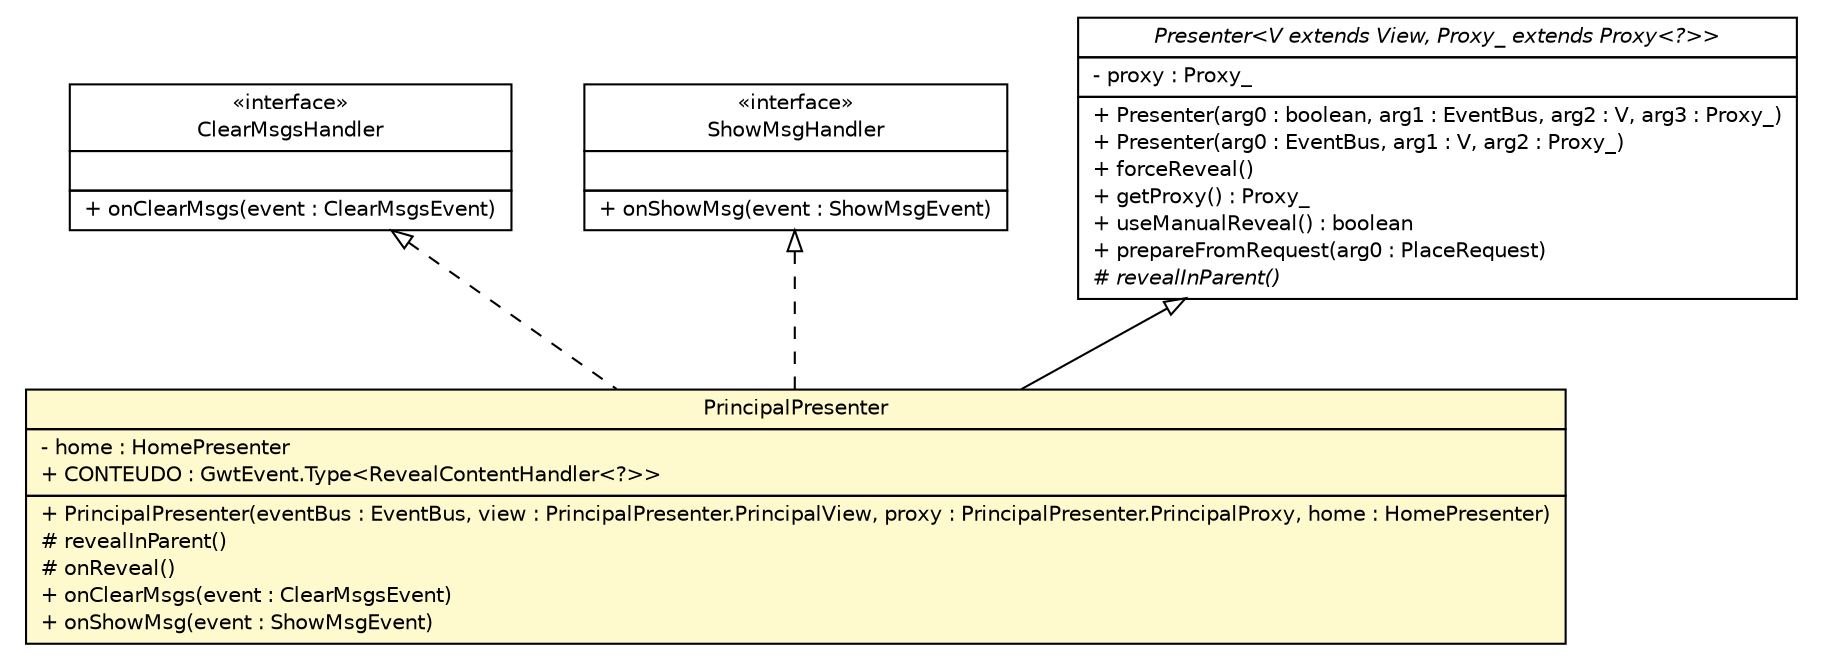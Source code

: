 #!/usr/local/bin/dot
#
# Class diagram 
# Generated by UMLGraph version 5.1 (http://www.umlgraph.org/)
#

digraph G {
	edge [fontname="Helvetica",fontsize=10,labelfontname="Helvetica",labelfontsize=10];
	node [fontname="Helvetica",fontsize=10,shape=plaintext];
	nodesep=0.25;
	ranksep=0.5;
	// br.net.meditec.client.events.ClearMsgsEvent.ClearMsgsHandler
	c5001 [label=<<table title="br.net.meditec.client.events.ClearMsgsEvent.ClearMsgsHandler" border="0" cellborder="1" cellspacing="0" cellpadding="2" port="p" href="../../events/ClearMsgsEvent.ClearMsgsHandler.html">
		<tr><td><table border="0" cellspacing="0" cellpadding="1">
<tr><td align="center" balign="center"> &#171;interface&#187; </td></tr>
<tr><td align="center" balign="center"> ClearMsgsHandler </td></tr>
		</table></td></tr>
		<tr><td><table border="0" cellspacing="0" cellpadding="1">
<tr><td align="left" balign="left">  </td></tr>
		</table></td></tr>
		<tr><td><table border="0" cellspacing="0" cellpadding="1">
<tr><td align="left" balign="left"> + onClearMsgs(event : ClearMsgsEvent) </td></tr>
		</table></td></tr>
		</table>>, fontname="Helvetica", fontcolor="black", fontsize=10.0];
	// br.net.meditec.client.events.ShowMsgEvent.ShowMsgHandler
	c5015 [label=<<table title="br.net.meditec.client.events.ShowMsgEvent.ShowMsgHandler" border="0" cellborder="1" cellspacing="0" cellpadding="2" port="p" href="../../events/ShowMsgEvent.ShowMsgHandler.html">
		<tr><td><table border="0" cellspacing="0" cellpadding="1">
<tr><td align="center" balign="center"> &#171;interface&#187; </td></tr>
<tr><td align="center" balign="center"> ShowMsgHandler </td></tr>
		</table></td></tr>
		<tr><td><table border="0" cellspacing="0" cellpadding="1">
<tr><td align="left" balign="left">  </td></tr>
		</table></td></tr>
		<tr><td><table border="0" cellspacing="0" cellpadding="1">
<tr><td align="left" balign="left"> + onShowMsg(event : ShowMsgEvent) </td></tr>
		</table></td></tr>
		</table>>, fontname="Helvetica", fontcolor="black", fontsize=10.0];
	// br.net.meditec.client.telas.principal.PrincipalPresenter
	c5030 [label=<<table title="br.net.meditec.client.telas.principal.PrincipalPresenter" border="0" cellborder="1" cellspacing="0" cellpadding="2" port="p" bgcolor="lemonChiffon" href="./PrincipalPresenter.html">
		<tr><td><table border="0" cellspacing="0" cellpadding="1">
<tr><td align="center" balign="center"> PrincipalPresenter </td></tr>
		</table></td></tr>
		<tr><td><table border="0" cellspacing="0" cellpadding="1">
<tr><td align="left" balign="left"> - home : HomePresenter </td></tr>
<tr><td align="left" balign="left"> + CONTEUDO : GwtEvent.Type&lt;RevealContentHandler&lt;?&gt;&gt; </td></tr>
		</table></td></tr>
		<tr><td><table border="0" cellspacing="0" cellpadding="1">
<tr><td align="left" balign="left"> + PrincipalPresenter(eventBus : EventBus, view : PrincipalPresenter.PrincipalView, proxy : PrincipalPresenter.PrincipalProxy, home : HomePresenter) </td></tr>
<tr><td align="left" balign="left"> # revealInParent() </td></tr>
<tr><td align="left" balign="left"> # onReveal() </td></tr>
<tr><td align="left" balign="left"> + onClearMsgs(event : ClearMsgsEvent) </td></tr>
<tr><td align="left" balign="left"> + onShowMsg(event : ShowMsgEvent) </td></tr>
		</table></td></tr>
		</table>>, fontname="Helvetica", fontcolor="black", fontsize=10.0];
	//br.net.meditec.client.telas.principal.PrincipalPresenter extends com.gwtplatform.mvp.client.Presenter<br.net.meditec.client.telas.principal.PrincipalPresenter.PrincipalView, br.net.meditec.client.telas.principal.PrincipalPresenter.PrincipalProxy>
	c5060:p -> c5030:p [dir=back,arrowtail=empty];
	//br.net.meditec.client.telas.principal.PrincipalPresenter implements br.net.meditec.client.events.ShowMsgEvent.ShowMsgHandler
	c5015:p -> c5030:p [dir=back,arrowtail=empty,style=dashed];
	//br.net.meditec.client.telas.principal.PrincipalPresenter implements br.net.meditec.client.events.ClearMsgsEvent.ClearMsgsHandler
	c5001:p -> c5030:p [dir=back,arrowtail=empty,style=dashed];
	// com.gwtplatform.mvp.client.Presenter<V extends com.gwtplatform.mvp.client.View, Proxy_ extends com.gwtplatform.mvp.client.proxy.Proxy<?>>
	c5060 [label=<<table title="com.gwtplatform.mvp.client.Presenter" border="0" cellborder="1" cellspacing="0" cellpadding="2" port="p" href="http://java.sun.com/j2se/1.4.2/docs/api/com/gwtplatform/mvp/client/Presenter.html">
		<tr><td><table border="0" cellspacing="0" cellpadding="1">
<tr><td align="center" balign="center"><font face="Helvetica-Oblique"> Presenter&lt;V extends View, Proxy_ extends Proxy&lt;?&gt;&gt; </font></td></tr>
		</table></td></tr>
		<tr><td><table border="0" cellspacing="0" cellpadding="1">
<tr><td align="left" balign="left"> - proxy : Proxy_ </td></tr>
		</table></td></tr>
		<tr><td><table border="0" cellspacing="0" cellpadding="1">
<tr><td align="left" balign="left"> + Presenter(arg0 : boolean, arg1 : EventBus, arg2 : V, arg3 : Proxy_) </td></tr>
<tr><td align="left" balign="left"> + Presenter(arg0 : EventBus, arg1 : V, arg2 : Proxy_) </td></tr>
<tr><td align="left" balign="left"> + forceReveal() </td></tr>
<tr><td align="left" balign="left"> + getProxy() : Proxy_ </td></tr>
<tr><td align="left" balign="left"> + useManualReveal() : boolean </td></tr>
<tr><td align="left" balign="left"> + prepareFromRequest(arg0 : PlaceRequest) </td></tr>
<tr><td align="left" balign="left"><font face="Helvetica-Oblique" point-size="10.0"> # revealInParent() </font></td></tr>
		</table></td></tr>
		</table>>, fontname="Helvetica", fontcolor="black", fontsize=10.0];
}

